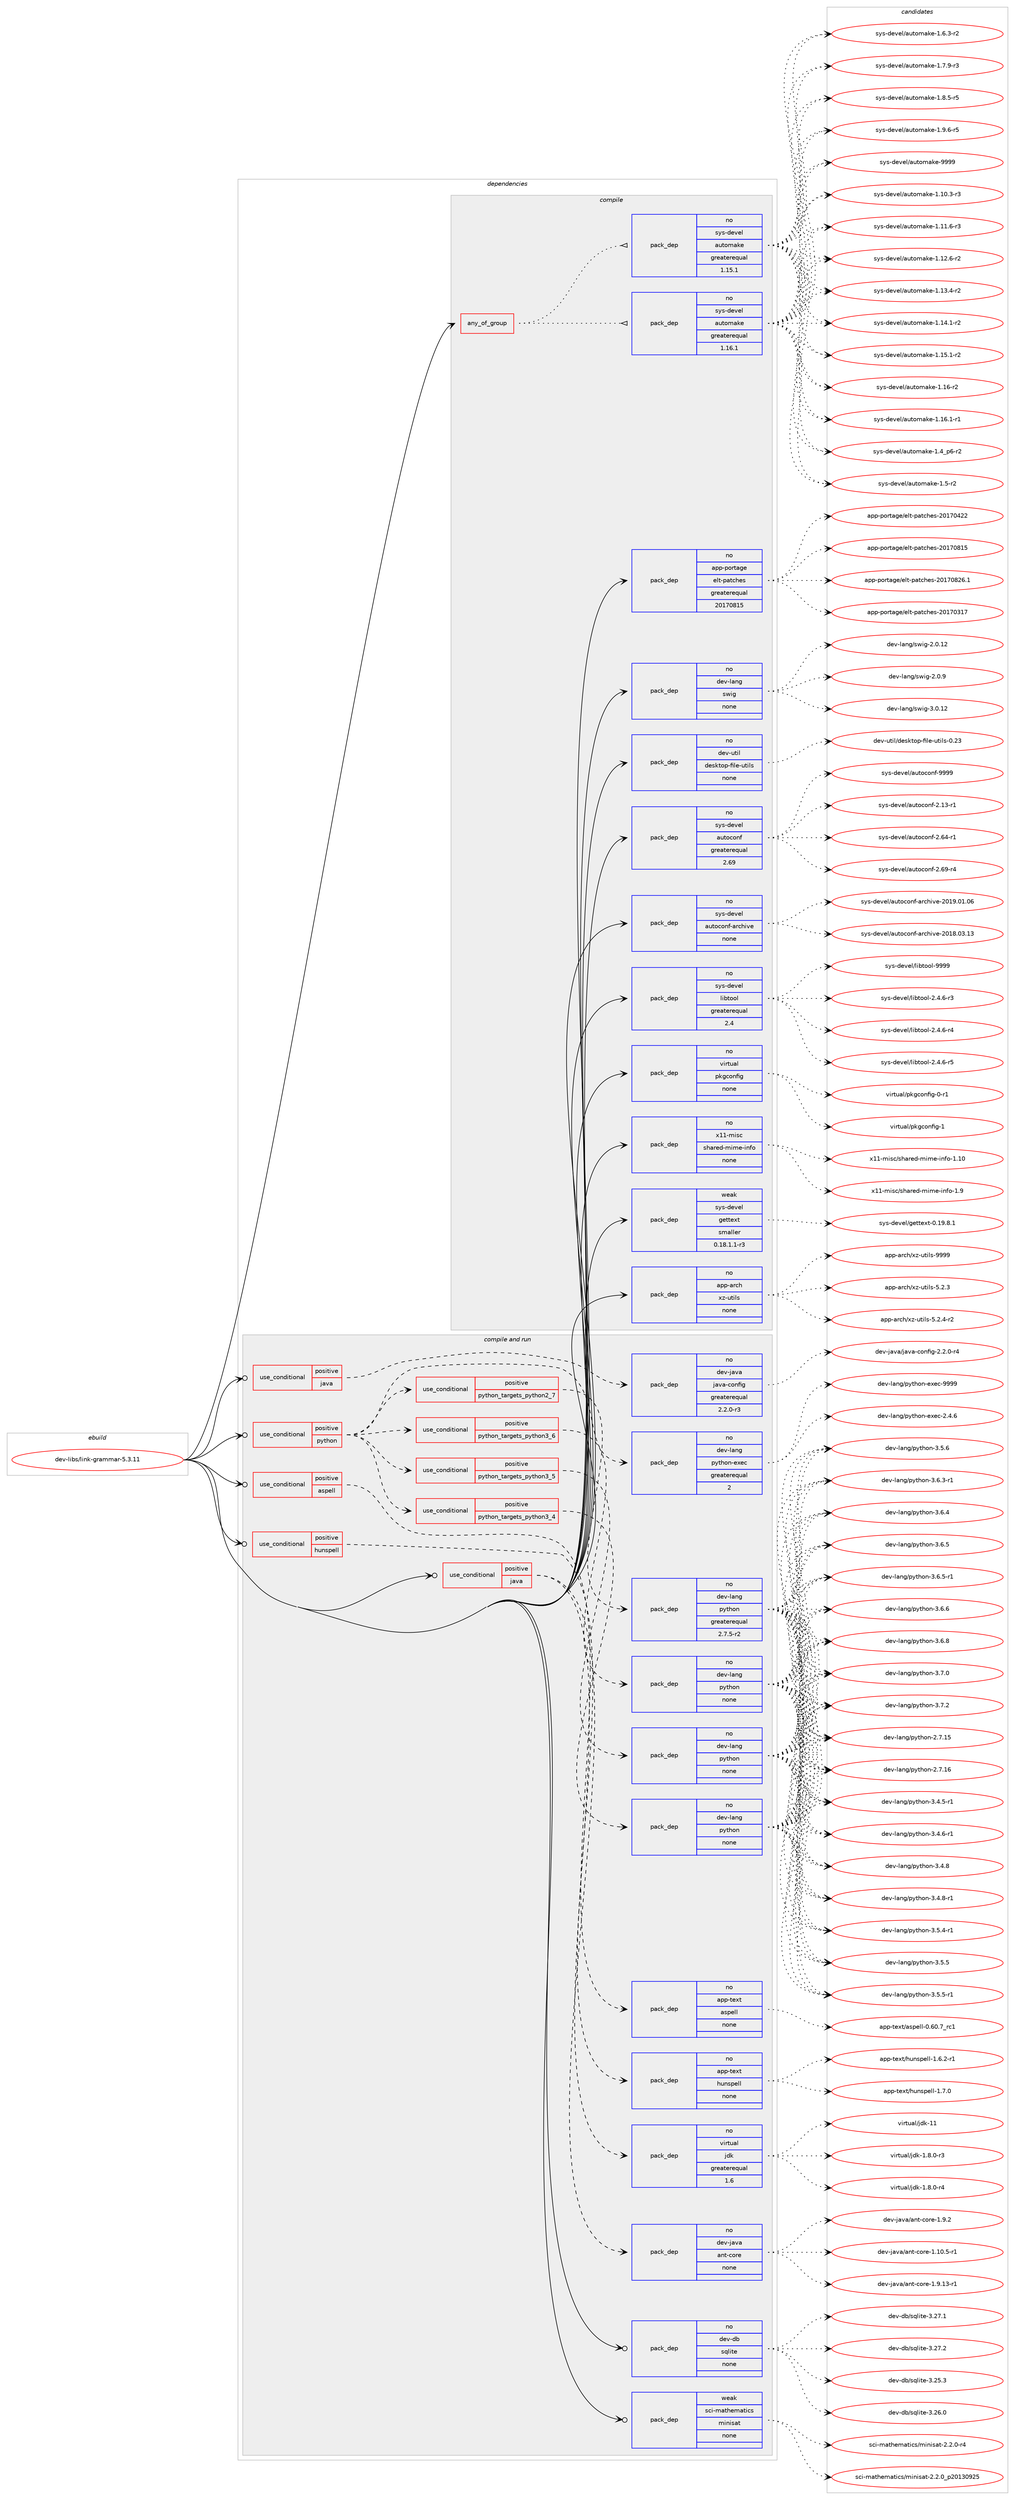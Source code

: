 digraph prolog {

# *************
# Graph options
# *************

newrank=true;
concentrate=true;
compound=true;
graph [rankdir=LR,fontname=Helvetica,fontsize=10,ranksep=1.5];#, ranksep=2.5, nodesep=0.2];
edge  [arrowhead=vee];
node  [fontname=Helvetica,fontsize=10];

# **********
# The ebuild
# **********

subgraph cluster_leftcol {
color=gray;
rank=same;
label=<<i>ebuild</i>>;
id [label="dev-libs/link-grammar-5.3.11", color=red, width=4, href="../dev-libs/link-grammar-5.3.11.svg"];
}

# ****************
# The dependencies
# ****************

subgraph cluster_midcol {
color=gray;
label=<<i>dependencies</i>>;
subgraph cluster_compile {
fillcolor="#eeeeee";
style=filled;
label=<<i>compile</i>>;
subgraph any22369 {
dependency1370519 [label=<<TABLE BORDER="0" CELLBORDER="1" CELLSPACING="0" CELLPADDING="4"><TR><TD CELLPADDING="10">any_of_group</TD></TR></TABLE>>, shape=none, color=red];subgraph pack981054 {
dependency1370520 [label=<<TABLE BORDER="0" CELLBORDER="1" CELLSPACING="0" CELLPADDING="4" WIDTH="220"><TR><TD ROWSPAN="6" CELLPADDING="30">pack_dep</TD></TR><TR><TD WIDTH="110">no</TD></TR><TR><TD>sys-devel</TD></TR><TR><TD>automake</TD></TR><TR><TD>greaterequal</TD></TR><TR><TD>1.16.1</TD></TR></TABLE>>, shape=none, color=blue];
}
dependency1370519:e -> dependency1370520:w [weight=20,style="dotted",arrowhead="oinv"];
subgraph pack981055 {
dependency1370521 [label=<<TABLE BORDER="0" CELLBORDER="1" CELLSPACING="0" CELLPADDING="4" WIDTH="220"><TR><TD ROWSPAN="6" CELLPADDING="30">pack_dep</TD></TR><TR><TD WIDTH="110">no</TD></TR><TR><TD>sys-devel</TD></TR><TR><TD>automake</TD></TR><TR><TD>greaterequal</TD></TR><TR><TD>1.15.1</TD></TR></TABLE>>, shape=none, color=blue];
}
dependency1370519:e -> dependency1370521:w [weight=20,style="dotted",arrowhead="oinv"];
}
id:e -> dependency1370519:w [weight=20,style="solid",arrowhead="vee"];
subgraph pack981056 {
dependency1370522 [label=<<TABLE BORDER="0" CELLBORDER="1" CELLSPACING="0" CELLPADDING="4" WIDTH="220"><TR><TD ROWSPAN="6" CELLPADDING="30">pack_dep</TD></TR><TR><TD WIDTH="110">no</TD></TR><TR><TD>app-arch</TD></TR><TR><TD>xz-utils</TD></TR><TR><TD>none</TD></TR><TR><TD></TD></TR></TABLE>>, shape=none, color=blue];
}
id:e -> dependency1370522:w [weight=20,style="solid",arrowhead="vee"];
subgraph pack981057 {
dependency1370523 [label=<<TABLE BORDER="0" CELLBORDER="1" CELLSPACING="0" CELLPADDING="4" WIDTH="220"><TR><TD ROWSPAN="6" CELLPADDING="30">pack_dep</TD></TR><TR><TD WIDTH="110">no</TD></TR><TR><TD>app-portage</TD></TR><TR><TD>elt-patches</TD></TR><TR><TD>greaterequal</TD></TR><TR><TD>20170815</TD></TR></TABLE>>, shape=none, color=blue];
}
id:e -> dependency1370523:w [weight=20,style="solid",arrowhead="vee"];
subgraph pack981058 {
dependency1370524 [label=<<TABLE BORDER="0" CELLBORDER="1" CELLSPACING="0" CELLPADDING="4" WIDTH="220"><TR><TD ROWSPAN="6" CELLPADDING="30">pack_dep</TD></TR><TR><TD WIDTH="110">no</TD></TR><TR><TD>dev-lang</TD></TR><TR><TD>swig</TD></TR><TR><TD>none</TD></TR><TR><TD></TD></TR></TABLE>>, shape=none, color=blue];
}
id:e -> dependency1370524:w [weight=20,style="solid",arrowhead="vee"];
subgraph pack981059 {
dependency1370525 [label=<<TABLE BORDER="0" CELLBORDER="1" CELLSPACING="0" CELLPADDING="4" WIDTH="220"><TR><TD ROWSPAN="6" CELLPADDING="30">pack_dep</TD></TR><TR><TD WIDTH="110">no</TD></TR><TR><TD>dev-util</TD></TR><TR><TD>desktop-file-utils</TD></TR><TR><TD>none</TD></TR><TR><TD></TD></TR></TABLE>>, shape=none, color=blue];
}
id:e -> dependency1370525:w [weight=20,style="solid",arrowhead="vee"];
subgraph pack981060 {
dependency1370526 [label=<<TABLE BORDER="0" CELLBORDER="1" CELLSPACING="0" CELLPADDING="4" WIDTH="220"><TR><TD ROWSPAN="6" CELLPADDING="30">pack_dep</TD></TR><TR><TD WIDTH="110">no</TD></TR><TR><TD>sys-devel</TD></TR><TR><TD>autoconf</TD></TR><TR><TD>greaterequal</TD></TR><TR><TD>2.69</TD></TR></TABLE>>, shape=none, color=blue];
}
id:e -> dependency1370526:w [weight=20,style="solid",arrowhead="vee"];
subgraph pack981061 {
dependency1370527 [label=<<TABLE BORDER="0" CELLBORDER="1" CELLSPACING="0" CELLPADDING="4" WIDTH="220"><TR><TD ROWSPAN="6" CELLPADDING="30">pack_dep</TD></TR><TR><TD WIDTH="110">no</TD></TR><TR><TD>sys-devel</TD></TR><TR><TD>autoconf-archive</TD></TR><TR><TD>none</TD></TR><TR><TD></TD></TR></TABLE>>, shape=none, color=blue];
}
id:e -> dependency1370527:w [weight=20,style="solid",arrowhead="vee"];
subgraph pack981062 {
dependency1370528 [label=<<TABLE BORDER="0" CELLBORDER="1" CELLSPACING="0" CELLPADDING="4" WIDTH="220"><TR><TD ROWSPAN="6" CELLPADDING="30">pack_dep</TD></TR><TR><TD WIDTH="110">no</TD></TR><TR><TD>sys-devel</TD></TR><TR><TD>libtool</TD></TR><TR><TD>greaterequal</TD></TR><TR><TD>2.4</TD></TR></TABLE>>, shape=none, color=blue];
}
id:e -> dependency1370528:w [weight=20,style="solid",arrowhead="vee"];
subgraph pack981063 {
dependency1370529 [label=<<TABLE BORDER="0" CELLBORDER="1" CELLSPACING="0" CELLPADDING="4" WIDTH="220"><TR><TD ROWSPAN="6" CELLPADDING="30">pack_dep</TD></TR><TR><TD WIDTH="110">no</TD></TR><TR><TD>virtual</TD></TR><TR><TD>pkgconfig</TD></TR><TR><TD>none</TD></TR><TR><TD></TD></TR></TABLE>>, shape=none, color=blue];
}
id:e -> dependency1370529:w [weight=20,style="solid",arrowhead="vee"];
subgraph pack981064 {
dependency1370530 [label=<<TABLE BORDER="0" CELLBORDER="1" CELLSPACING="0" CELLPADDING="4" WIDTH="220"><TR><TD ROWSPAN="6" CELLPADDING="30">pack_dep</TD></TR><TR><TD WIDTH="110">no</TD></TR><TR><TD>x11-misc</TD></TR><TR><TD>shared-mime-info</TD></TR><TR><TD>none</TD></TR><TR><TD></TD></TR></TABLE>>, shape=none, color=blue];
}
id:e -> dependency1370530:w [weight=20,style="solid",arrowhead="vee"];
subgraph pack981065 {
dependency1370531 [label=<<TABLE BORDER="0" CELLBORDER="1" CELLSPACING="0" CELLPADDING="4" WIDTH="220"><TR><TD ROWSPAN="6" CELLPADDING="30">pack_dep</TD></TR><TR><TD WIDTH="110">weak</TD></TR><TR><TD>sys-devel</TD></TR><TR><TD>gettext</TD></TR><TR><TD>smaller</TD></TR><TR><TD>0.18.1.1-r3</TD></TR></TABLE>>, shape=none, color=blue];
}
id:e -> dependency1370531:w [weight=20,style="solid",arrowhead="vee"];
}
subgraph cluster_compileandrun {
fillcolor="#eeeeee";
style=filled;
label=<<i>compile and run</i>>;
subgraph cond366534 {
dependency1370532 [label=<<TABLE BORDER="0" CELLBORDER="1" CELLSPACING="0" CELLPADDING="4"><TR><TD ROWSPAN="3" CELLPADDING="10">use_conditional</TD></TR><TR><TD>positive</TD></TR><TR><TD>aspell</TD></TR></TABLE>>, shape=none, color=red];
subgraph pack981066 {
dependency1370533 [label=<<TABLE BORDER="0" CELLBORDER="1" CELLSPACING="0" CELLPADDING="4" WIDTH="220"><TR><TD ROWSPAN="6" CELLPADDING="30">pack_dep</TD></TR><TR><TD WIDTH="110">no</TD></TR><TR><TD>app-text</TD></TR><TR><TD>aspell</TD></TR><TR><TD>none</TD></TR><TR><TD></TD></TR></TABLE>>, shape=none, color=blue];
}
dependency1370532:e -> dependency1370533:w [weight=20,style="dashed",arrowhead="vee"];
}
id:e -> dependency1370532:w [weight=20,style="solid",arrowhead="odotvee"];
subgraph cond366535 {
dependency1370534 [label=<<TABLE BORDER="0" CELLBORDER="1" CELLSPACING="0" CELLPADDING="4"><TR><TD ROWSPAN="3" CELLPADDING="10">use_conditional</TD></TR><TR><TD>positive</TD></TR><TR><TD>hunspell</TD></TR></TABLE>>, shape=none, color=red];
subgraph pack981067 {
dependency1370535 [label=<<TABLE BORDER="0" CELLBORDER="1" CELLSPACING="0" CELLPADDING="4" WIDTH="220"><TR><TD ROWSPAN="6" CELLPADDING="30">pack_dep</TD></TR><TR><TD WIDTH="110">no</TD></TR><TR><TD>app-text</TD></TR><TR><TD>hunspell</TD></TR><TR><TD>none</TD></TR><TR><TD></TD></TR></TABLE>>, shape=none, color=blue];
}
dependency1370534:e -> dependency1370535:w [weight=20,style="dashed",arrowhead="vee"];
}
id:e -> dependency1370534:w [weight=20,style="solid",arrowhead="odotvee"];
subgraph cond366536 {
dependency1370536 [label=<<TABLE BORDER="0" CELLBORDER="1" CELLSPACING="0" CELLPADDING="4"><TR><TD ROWSPAN="3" CELLPADDING="10">use_conditional</TD></TR><TR><TD>positive</TD></TR><TR><TD>java</TD></TR></TABLE>>, shape=none, color=red];
subgraph pack981068 {
dependency1370537 [label=<<TABLE BORDER="0" CELLBORDER="1" CELLSPACING="0" CELLPADDING="4" WIDTH="220"><TR><TD ROWSPAN="6" CELLPADDING="30">pack_dep</TD></TR><TR><TD WIDTH="110">no</TD></TR><TR><TD>dev-java</TD></TR><TR><TD>java-config</TD></TR><TR><TD>greaterequal</TD></TR><TR><TD>2.2.0-r3</TD></TR></TABLE>>, shape=none, color=blue];
}
dependency1370536:e -> dependency1370537:w [weight=20,style="dashed",arrowhead="vee"];
}
id:e -> dependency1370536:w [weight=20,style="solid",arrowhead="odotvee"];
subgraph cond366537 {
dependency1370538 [label=<<TABLE BORDER="0" CELLBORDER="1" CELLSPACING="0" CELLPADDING="4"><TR><TD ROWSPAN="3" CELLPADDING="10">use_conditional</TD></TR><TR><TD>positive</TD></TR><TR><TD>java</TD></TR></TABLE>>, shape=none, color=red];
subgraph pack981069 {
dependency1370539 [label=<<TABLE BORDER="0" CELLBORDER="1" CELLSPACING="0" CELLPADDING="4" WIDTH="220"><TR><TD ROWSPAN="6" CELLPADDING="30">pack_dep</TD></TR><TR><TD WIDTH="110">no</TD></TR><TR><TD>virtual</TD></TR><TR><TD>jdk</TD></TR><TR><TD>greaterequal</TD></TR><TR><TD>1.6</TD></TR></TABLE>>, shape=none, color=blue];
}
dependency1370538:e -> dependency1370539:w [weight=20,style="dashed",arrowhead="vee"];
subgraph pack981070 {
dependency1370540 [label=<<TABLE BORDER="0" CELLBORDER="1" CELLSPACING="0" CELLPADDING="4" WIDTH="220"><TR><TD ROWSPAN="6" CELLPADDING="30">pack_dep</TD></TR><TR><TD WIDTH="110">no</TD></TR><TR><TD>dev-java</TD></TR><TR><TD>ant-core</TD></TR><TR><TD>none</TD></TR><TR><TD></TD></TR></TABLE>>, shape=none, color=blue];
}
dependency1370538:e -> dependency1370540:w [weight=20,style="dashed",arrowhead="vee"];
}
id:e -> dependency1370538:w [weight=20,style="solid",arrowhead="odotvee"];
subgraph cond366538 {
dependency1370541 [label=<<TABLE BORDER="0" CELLBORDER="1" CELLSPACING="0" CELLPADDING="4"><TR><TD ROWSPAN="3" CELLPADDING="10">use_conditional</TD></TR><TR><TD>positive</TD></TR><TR><TD>python</TD></TR></TABLE>>, shape=none, color=red];
subgraph cond366539 {
dependency1370542 [label=<<TABLE BORDER="0" CELLBORDER="1" CELLSPACING="0" CELLPADDING="4"><TR><TD ROWSPAN="3" CELLPADDING="10">use_conditional</TD></TR><TR><TD>positive</TD></TR><TR><TD>python_targets_python2_7</TD></TR></TABLE>>, shape=none, color=red];
subgraph pack981071 {
dependency1370543 [label=<<TABLE BORDER="0" CELLBORDER="1" CELLSPACING="0" CELLPADDING="4" WIDTH="220"><TR><TD ROWSPAN="6" CELLPADDING="30">pack_dep</TD></TR><TR><TD WIDTH="110">no</TD></TR><TR><TD>dev-lang</TD></TR><TR><TD>python</TD></TR><TR><TD>greaterequal</TD></TR><TR><TD>2.7.5-r2</TD></TR></TABLE>>, shape=none, color=blue];
}
dependency1370542:e -> dependency1370543:w [weight=20,style="dashed",arrowhead="vee"];
}
dependency1370541:e -> dependency1370542:w [weight=20,style="dashed",arrowhead="vee"];
subgraph cond366540 {
dependency1370544 [label=<<TABLE BORDER="0" CELLBORDER="1" CELLSPACING="0" CELLPADDING="4"><TR><TD ROWSPAN="3" CELLPADDING="10">use_conditional</TD></TR><TR><TD>positive</TD></TR><TR><TD>python_targets_python3_4</TD></TR></TABLE>>, shape=none, color=red];
subgraph pack981072 {
dependency1370545 [label=<<TABLE BORDER="0" CELLBORDER="1" CELLSPACING="0" CELLPADDING="4" WIDTH="220"><TR><TD ROWSPAN="6" CELLPADDING="30">pack_dep</TD></TR><TR><TD WIDTH="110">no</TD></TR><TR><TD>dev-lang</TD></TR><TR><TD>python</TD></TR><TR><TD>none</TD></TR><TR><TD></TD></TR></TABLE>>, shape=none, color=blue];
}
dependency1370544:e -> dependency1370545:w [weight=20,style="dashed",arrowhead="vee"];
}
dependency1370541:e -> dependency1370544:w [weight=20,style="dashed",arrowhead="vee"];
subgraph cond366541 {
dependency1370546 [label=<<TABLE BORDER="0" CELLBORDER="1" CELLSPACING="0" CELLPADDING="4"><TR><TD ROWSPAN="3" CELLPADDING="10">use_conditional</TD></TR><TR><TD>positive</TD></TR><TR><TD>python_targets_python3_5</TD></TR></TABLE>>, shape=none, color=red];
subgraph pack981073 {
dependency1370547 [label=<<TABLE BORDER="0" CELLBORDER="1" CELLSPACING="0" CELLPADDING="4" WIDTH="220"><TR><TD ROWSPAN="6" CELLPADDING="30">pack_dep</TD></TR><TR><TD WIDTH="110">no</TD></TR><TR><TD>dev-lang</TD></TR><TR><TD>python</TD></TR><TR><TD>none</TD></TR><TR><TD></TD></TR></TABLE>>, shape=none, color=blue];
}
dependency1370546:e -> dependency1370547:w [weight=20,style="dashed",arrowhead="vee"];
}
dependency1370541:e -> dependency1370546:w [weight=20,style="dashed",arrowhead="vee"];
subgraph cond366542 {
dependency1370548 [label=<<TABLE BORDER="0" CELLBORDER="1" CELLSPACING="0" CELLPADDING="4"><TR><TD ROWSPAN="3" CELLPADDING="10">use_conditional</TD></TR><TR><TD>positive</TD></TR><TR><TD>python_targets_python3_6</TD></TR></TABLE>>, shape=none, color=red];
subgraph pack981074 {
dependency1370549 [label=<<TABLE BORDER="0" CELLBORDER="1" CELLSPACING="0" CELLPADDING="4" WIDTH="220"><TR><TD ROWSPAN="6" CELLPADDING="30">pack_dep</TD></TR><TR><TD WIDTH="110">no</TD></TR><TR><TD>dev-lang</TD></TR><TR><TD>python</TD></TR><TR><TD>none</TD></TR><TR><TD></TD></TR></TABLE>>, shape=none, color=blue];
}
dependency1370548:e -> dependency1370549:w [weight=20,style="dashed",arrowhead="vee"];
}
dependency1370541:e -> dependency1370548:w [weight=20,style="dashed",arrowhead="vee"];
subgraph pack981075 {
dependency1370550 [label=<<TABLE BORDER="0" CELLBORDER="1" CELLSPACING="0" CELLPADDING="4" WIDTH="220"><TR><TD ROWSPAN="6" CELLPADDING="30">pack_dep</TD></TR><TR><TD WIDTH="110">no</TD></TR><TR><TD>dev-lang</TD></TR><TR><TD>python-exec</TD></TR><TR><TD>greaterequal</TD></TR><TR><TD>2</TD></TR></TABLE>>, shape=none, color=blue];
}
dependency1370541:e -> dependency1370550:w [weight=20,style="dashed",arrowhead="vee"];
}
id:e -> dependency1370541:w [weight=20,style="solid",arrowhead="odotvee"];
subgraph pack981076 {
dependency1370551 [label=<<TABLE BORDER="0" CELLBORDER="1" CELLSPACING="0" CELLPADDING="4" WIDTH="220"><TR><TD ROWSPAN="6" CELLPADDING="30">pack_dep</TD></TR><TR><TD WIDTH="110">no</TD></TR><TR><TD>dev-db</TD></TR><TR><TD>sqlite</TD></TR><TR><TD>none</TD></TR><TR><TD></TD></TR></TABLE>>, shape=none, color=blue];
}
id:e -> dependency1370551:w [weight=20,style="solid",arrowhead="odotvee"];
subgraph pack981077 {
dependency1370552 [label=<<TABLE BORDER="0" CELLBORDER="1" CELLSPACING="0" CELLPADDING="4" WIDTH="220"><TR><TD ROWSPAN="6" CELLPADDING="30">pack_dep</TD></TR><TR><TD WIDTH="110">weak</TD></TR><TR><TD>sci-mathematics</TD></TR><TR><TD>minisat</TD></TR><TR><TD>none</TD></TR><TR><TD></TD></TR></TABLE>>, shape=none, color=blue];
}
id:e -> dependency1370552:w [weight=20,style="solid",arrowhead="odotvee"];
}
subgraph cluster_run {
fillcolor="#eeeeee";
style=filled;
label=<<i>run</i>>;
}
}

# **************
# The candidates
# **************

subgraph cluster_choices {
rank=same;
color=gray;
label=<<i>candidates</i>>;

subgraph choice981054 {
color=black;
nodesep=1;
choice11512111545100101118101108479711711611110997107101454946494846514511451 [label="sys-devel/automake-1.10.3-r3", color=red, width=4,href="../sys-devel/automake-1.10.3-r3.svg"];
choice11512111545100101118101108479711711611110997107101454946494946544511451 [label="sys-devel/automake-1.11.6-r3", color=red, width=4,href="../sys-devel/automake-1.11.6-r3.svg"];
choice11512111545100101118101108479711711611110997107101454946495046544511450 [label="sys-devel/automake-1.12.6-r2", color=red, width=4,href="../sys-devel/automake-1.12.6-r2.svg"];
choice11512111545100101118101108479711711611110997107101454946495146524511450 [label="sys-devel/automake-1.13.4-r2", color=red, width=4,href="../sys-devel/automake-1.13.4-r2.svg"];
choice11512111545100101118101108479711711611110997107101454946495246494511450 [label="sys-devel/automake-1.14.1-r2", color=red, width=4,href="../sys-devel/automake-1.14.1-r2.svg"];
choice11512111545100101118101108479711711611110997107101454946495346494511450 [label="sys-devel/automake-1.15.1-r2", color=red, width=4,href="../sys-devel/automake-1.15.1-r2.svg"];
choice1151211154510010111810110847971171161111099710710145494649544511450 [label="sys-devel/automake-1.16-r2", color=red, width=4,href="../sys-devel/automake-1.16-r2.svg"];
choice11512111545100101118101108479711711611110997107101454946495446494511449 [label="sys-devel/automake-1.16.1-r1", color=red, width=4,href="../sys-devel/automake-1.16.1-r1.svg"];
choice115121115451001011181011084797117116111109971071014549465295112544511450 [label="sys-devel/automake-1.4_p6-r2", color=red, width=4,href="../sys-devel/automake-1.4_p6-r2.svg"];
choice11512111545100101118101108479711711611110997107101454946534511450 [label="sys-devel/automake-1.5-r2", color=red, width=4,href="../sys-devel/automake-1.5-r2.svg"];
choice115121115451001011181011084797117116111109971071014549465446514511450 [label="sys-devel/automake-1.6.3-r2", color=red, width=4,href="../sys-devel/automake-1.6.3-r2.svg"];
choice115121115451001011181011084797117116111109971071014549465546574511451 [label="sys-devel/automake-1.7.9-r3", color=red, width=4,href="../sys-devel/automake-1.7.9-r3.svg"];
choice115121115451001011181011084797117116111109971071014549465646534511453 [label="sys-devel/automake-1.8.5-r5", color=red, width=4,href="../sys-devel/automake-1.8.5-r5.svg"];
choice115121115451001011181011084797117116111109971071014549465746544511453 [label="sys-devel/automake-1.9.6-r5", color=red, width=4,href="../sys-devel/automake-1.9.6-r5.svg"];
choice115121115451001011181011084797117116111109971071014557575757 [label="sys-devel/automake-9999", color=red, width=4,href="../sys-devel/automake-9999.svg"];
dependency1370520:e -> choice11512111545100101118101108479711711611110997107101454946494846514511451:w [style=dotted,weight="100"];
dependency1370520:e -> choice11512111545100101118101108479711711611110997107101454946494946544511451:w [style=dotted,weight="100"];
dependency1370520:e -> choice11512111545100101118101108479711711611110997107101454946495046544511450:w [style=dotted,weight="100"];
dependency1370520:e -> choice11512111545100101118101108479711711611110997107101454946495146524511450:w [style=dotted,weight="100"];
dependency1370520:e -> choice11512111545100101118101108479711711611110997107101454946495246494511450:w [style=dotted,weight="100"];
dependency1370520:e -> choice11512111545100101118101108479711711611110997107101454946495346494511450:w [style=dotted,weight="100"];
dependency1370520:e -> choice1151211154510010111810110847971171161111099710710145494649544511450:w [style=dotted,weight="100"];
dependency1370520:e -> choice11512111545100101118101108479711711611110997107101454946495446494511449:w [style=dotted,weight="100"];
dependency1370520:e -> choice115121115451001011181011084797117116111109971071014549465295112544511450:w [style=dotted,weight="100"];
dependency1370520:e -> choice11512111545100101118101108479711711611110997107101454946534511450:w [style=dotted,weight="100"];
dependency1370520:e -> choice115121115451001011181011084797117116111109971071014549465446514511450:w [style=dotted,weight="100"];
dependency1370520:e -> choice115121115451001011181011084797117116111109971071014549465546574511451:w [style=dotted,weight="100"];
dependency1370520:e -> choice115121115451001011181011084797117116111109971071014549465646534511453:w [style=dotted,weight="100"];
dependency1370520:e -> choice115121115451001011181011084797117116111109971071014549465746544511453:w [style=dotted,weight="100"];
dependency1370520:e -> choice115121115451001011181011084797117116111109971071014557575757:w [style=dotted,weight="100"];
}
subgraph choice981055 {
color=black;
nodesep=1;
choice11512111545100101118101108479711711611110997107101454946494846514511451 [label="sys-devel/automake-1.10.3-r3", color=red, width=4,href="../sys-devel/automake-1.10.3-r3.svg"];
choice11512111545100101118101108479711711611110997107101454946494946544511451 [label="sys-devel/automake-1.11.6-r3", color=red, width=4,href="../sys-devel/automake-1.11.6-r3.svg"];
choice11512111545100101118101108479711711611110997107101454946495046544511450 [label="sys-devel/automake-1.12.6-r2", color=red, width=4,href="../sys-devel/automake-1.12.6-r2.svg"];
choice11512111545100101118101108479711711611110997107101454946495146524511450 [label="sys-devel/automake-1.13.4-r2", color=red, width=4,href="../sys-devel/automake-1.13.4-r2.svg"];
choice11512111545100101118101108479711711611110997107101454946495246494511450 [label="sys-devel/automake-1.14.1-r2", color=red, width=4,href="../sys-devel/automake-1.14.1-r2.svg"];
choice11512111545100101118101108479711711611110997107101454946495346494511450 [label="sys-devel/automake-1.15.1-r2", color=red, width=4,href="../sys-devel/automake-1.15.1-r2.svg"];
choice1151211154510010111810110847971171161111099710710145494649544511450 [label="sys-devel/automake-1.16-r2", color=red, width=4,href="../sys-devel/automake-1.16-r2.svg"];
choice11512111545100101118101108479711711611110997107101454946495446494511449 [label="sys-devel/automake-1.16.1-r1", color=red, width=4,href="../sys-devel/automake-1.16.1-r1.svg"];
choice115121115451001011181011084797117116111109971071014549465295112544511450 [label="sys-devel/automake-1.4_p6-r2", color=red, width=4,href="../sys-devel/automake-1.4_p6-r2.svg"];
choice11512111545100101118101108479711711611110997107101454946534511450 [label="sys-devel/automake-1.5-r2", color=red, width=4,href="../sys-devel/automake-1.5-r2.svg"];
choice115121115451001011181011084797117116111109971071014549465446514511450 [label="sys-devel/automake-1.6.3-r2", color=red, width=4,href="../sys-devel/automake-1.6.3-r2.svg"];
choice115121115451001011181011084797117116111109971071014549465546574511451 [label="sys-devel/automake-1.7.9-r3", color=red, width=4,href="../sys-devel/automake-1.7.9-r3.svg"];
choice115121115451001011181011084797117116111109971071014549465646534511453 [label="sys-devel/automake-1.8.5-r5", color=red, width=4,href="../sys-devel/automake-1.8.5-r5.svg"];
choice115121115451001011181011084797117116111109971071014549465746544511453 [label="sys-devel/automake-1.9.6-r5", color=red, width=4,href="../sys-devel/automake-1.9.6-r5.svg"];
choice115121115451001011181011084797117116111109971071014557575757 [label="sys-devel/automake-9999", color=red, width=4,href="../sys-devel/automake-9999.svg"];
dependency1370521:e -> choice11512111545100101118101108479711711611110997107101454946494846514511451:w [style=dotted,weight="100"];
dependency1370521:e -> choice11512111545100101118101108479711711611110997107101454946494946544511451:w [style=dotted,weight="100"];
dependency1370521:e -> choice11512111545100101118101108479711711611110997107101454946495046544511450:w [style=dotted,weight="100"];
dependency1370521:e -> choice11512111545100101118101108479711711611110997107101454946495146524511450:w [style=dotted,weight="100"];
dependency1370521:e -> choice11512111545100101118101108479711711611110997107101454946495246494511450:w [style=dotted,weight="100"];
dependency1370521:e -> choice11512111545100101118101108479711711611110997107101454946495346494511450:w [style=dotted,weight="100"];
dependency1370521:e -> choice1151211154510010111810110847971171161111099710710145494649544511450:w [style=dotted,weight="100"];
dependency1370521:e -> choice11512111545100101118101108479711711611110997107101454946495446494511449:w [style=dotted,weight="100"];
dependency1370521:e -> choice115121115451001011181011084797117116111109971071014549465295112544511450:w [style=dotted,weight="100"];
dependency1370521:e -> choice11512111545100101118101108479711711611110997107101454946534511450:w [style=dotted,weight="100"];
dependency1370521:e -> choice115121115451001011181011084797117116111109971071014549465446514511450:w [style=dotted,weight="100"];
dependency1370521:e -> choice115121115451001011181011084797117116111109971071014549465546574511451:w [style=dotted,weight="100"];
dependency1370521:e -> choice115121115451001011181011084797117116111109971071014549465646534511453:w [style=dotted,weight="100"];
dependency1370521:e -> choice115121115451001011181011084797117116111109971071014549465746544511453:w [style=dotted,weight="100"];
dependency1370521:e -> choice115121115451001011181011084797117116111109971071014557575757:w [style=dotted,weight="100"];
}
subgraph choice981056 {
color=black;
nodesep=1;
choice971121124597114991044712012245117116105108115455346504651 [label="app-arch/xz-utils-5.2.3", color=red, width=4,href="../app-arch/xz-utils-5.2.3.svg"];
choice9711211245971149910447120122451171161051081154553465046524511450 [label="app-arch/xz-utils-5.2.4-r2", color=red, width=4,href="../app-arch/xz-utils-5.2.4-r2.svg"];
choice9711211245971149910447120122451171161051081154557575757 [label="app-arch/xz-utils-9999", color=red, width=4,href="../app-arch/xz-utils-9999.svg"];
dependency1370522:e -> choice971121124597114991044712012245117116105108115455346504651:w [style=dotted,weight="100"];
dependency1370522:e -> choice9711211245971149910447120122451171161051081154553465046524511450:w [style=dotted,weight="100"];
dependency1370522:e -> choice9711211245971149910447120122451171161051081154557575757:w [style=dotted,weight="100"];
}
subgraph choice981057 {
color=black;
nodesep=1;
choice97112112451121111141169710310147101108116451129711699104101115455048495548514955 [label="app-portage/elt-patches-20170317", color=red, width=4,href="../app-portage/elt-patches-20170317.svg"];
choice97112112451121111141169710310147101108116451129711699104101115455048495548525050 [label="app-portage/elt-patches-20170422", color=red, width=4,href="../app-portage/elt-patches-20170422.svg"];
choice97112112451121111141169710310147101108116451129711699104101115455048495548564953 [label="app-portage/elt-patches-20170815", color=red, width=4,href="../app-portage/elt-patches-20170815.svg"];
choice971121124511211111411697103101471011081164511297116991041011154550484955485650544649 [label="app-portage/elt-patches-20170826.1", color=red, width=4,href="../app-portage/elt-patches-20170826.1.svg"];
dependency1370523:e -> choice97112112451121111141169710310147101108116451129711699104101115455048495548514955:w [style=dotted,weight="100"];
dependency1370523:e -> choice97112112451121111141169710310147101108116451129711699104101115455048495548525050:w [style=dotted,weight="100"];
dependency1370523:e -> choice97112112451121111141169710310147101108116451129711699104101115455048495548564953:w [style=dotted,weight="100"];
dependency1370523:e -> choice971121124511211111411697103101471011081164511297116991041011154550484955485650544649:w [style=dotted,weight="100"];
}
subgraph choice981058 {
color=black;
nodesep=1;
choice10010111845108971101034711511910510345504648464950 [label="dev-lang/swig-2.0.12", color=red, width=4,href="../dev-lang/swig-2.0.12.svg"];
choice100101118451089711010347115119105103455046484657 [label="dev-lang/swig-2.0.9", color=red, width=4,href="../dev-lang/swig-2.0.9.svg"];
choice10010111845108971101034711511910510345514648464950 [label="dev-lang/swig-3.0.12", color=red, width=4,href="../dev-lang/swig-3.0.12.svg"];
dependency1370524:e -> choice10010111845108971101034711511910510345504648464950:w [style=dotted,weight="100"];
dependency1370524:e -> choice100101118451089711010347115119105103455046484657:w [style=dotted,weight="100"];
dependency1370524:e -> choice10010111845108971101034711511910510345514648464950:w [style=dotted,weight="100"];
}
subgraph choice981059 {
color=black;
nodesep=1;
choice100101118451171161051084710010111510711611111245102105108101451171161051081154548465051 [label="dev-util/desktop-file-utils-0.23", color=red, width=4,href="../dev-util/desktop-file-utils-0.23.svg"];
dependency1370525:e -> choice100101118451171161051084710010111510711611111245102105108101451171161051081154548465051:w [style=dotted,weight="100"];
}
subgraph choice981060 {
color=black;
nodesep=1;
choice1151211154510010111810110847971171161119911111010245504649514511449 [label="sys-devel/autoconf-2.13-r1", color=red, width=4,href="../sys-devel/autoconf-2.13-r1.svg"];
choice1151211154510010111810110847971171161119911111010245504654524511449 [label="sys-devel/autoconf-2.64-r1", color=red, width=4,href="../sys-devel/autoconf-2.64-r1.svg"];
choice1151211154510010111810110847971171161119911111010245504654574511452 [label="sys-devel/autoconf-2.69-r4", color=red, width=4,href="../sys-devel/autoconf-2.69-r4.svg"];
choice115121115451001011181011084797117116111991111101024557575757 [label="sys-devel/autoconf-9999", color=red, width=4,href="../sys-devel/autoconf-9999.svg"];
dependency1370526:e -> choice1151211154510010111810110847971171161119911111010245504649514511449:w [style=dotted,weight="100"];
dependency1370526:e -> choice1151211154510010111810110847971171161119911111010245504654524511449:w [style=dotted,weight="100"];
dependency1370526:e -> choice1151211154510010111810110847971171161119911111010245504654574511452:w [style=dotted,weight="100"];
dependency1370526:e -> choice115121115451001011181011084797117116111991111101024557575757:w [style=dotted,weight="100"];
}
subgraph choice981061 {
color=black;
nodesep=1;
choice115121115451001011181011084797117116111991111101024597114991041051181014550484956464851464951 [label="sys-devel/autoconf-archive-2018.03.13", color=red, width=4,href="../sys-devel/autoconf-archive-2018.03.13.svg"];
choice115121115451001011181011084797117116111991111101024597114991041051181014550484957464849464854 [label="sys-devel/autoconf-archive-2019.01.06", color=red, width=4,href="../sys-devel/autoconf-archive-2019.01.06.svg"];
dependency1370527:e -> choice115121115451001011181011084797117116111991111101024597114991041051181014550484956464851464951:w [style=dotted,weight="100"];
dependency1370527:e -> choice115121115451001011181011084797117116111991111101024597114991041051181014550484957464849464854:w [style=dotted,weight="100"];
}
subgraph choice981062 {
color=black;
nodesep=1;
choice1151211154510010111810110847108105981161111111084550465246544511451 [label="sys-devel/libtool-2.4.6-r3", color=red, width=4,href="../sys-devel/libtool-2.4.6-r3.svg"];
choice1151211154510010111810110847108105981161111111084550465246544511452 [label="sys-devel/libtool-2.4.6-r4", color=red, width=4,href="../sys-devel/libtool-2.4.6-r4.svg"];
choice1151211154510010111810110847108105981161111111084550465246544511453 [label="sys-devel/libtool-2.4.6-r5", color=red, width=4,href="../sys-devel/libtool-2.4.6-r5.svg"];
choice1151211154510010111810110847108105981161111111084557575757 [label="sys-devel/libtool-9999", color=red, width=4,href="../sys-devel/libtool-9999.svg"];
dependency1370528:e -> choice1151211154510010111810110847108105981161111111084550465246544511451:w [style=dotted,weight="100"];
dependency1370528:e -> choice1151211154510010111810110847108105981161111111084550465246544511452:w [style=dotted,weight="100"];
dependency1370528:e -> choice1151211154510010111810110847108105981161111111084550465246544511453:w [style=dotted,weight="100"];
dependency1370528:e -> choice1151211154510010111810110847108105981161111111084557575757:w [style=dotted,weight="100"];
}
subgraph choice981063 {
color=black;
nodesep=1;
choice11810511411611797108471121071039911111010210510345484511449 [label="virtual/pkgconfig-0-r1", color=red, width=4,href="../virtual/pkgconfig-0-r1.svg"];
choice1181051141161179710847112107103991111101021051034549 [label="virtual/pkgconfig-1", color=red, width=4,href="../virtual/pkgconfig-1.svg"];
dependency1370529:e -> choice11810511411611797108471121071039911111010210510345484511449:w [style=dotted,weight="100"];
dependency1370529:e -> choice1181051141161179710847112107103991111101021051034549:w [style=dotted,weight="100"];
}
subgraph choice981064 {
color=black;
nodesep=1;
choice12049494510910511599471151049711410110045109105109101451051101021114549464948 [label="x11-misc/shared-mime-info-1.10", color=red, width=4,href="../x11-misc/shared-mime-info-1.10.svg"];
choice120494945109105115994711510497114101100451091051091014510511010211145494657 [label="x11-misc/shared-mime-info-1.9", color=red, width=4,href="../x11-misc/shared-mime-info-1.9.svg"];
dependency1370530:e -> choice12049494510910511599471151049711410110045109105109101451051101021114549464948:w [style=dotted,weight="100"];
dependency1370530:e -> choice120494945109105115994711510497114101100451091051091014510511010211145494657:w [style=dotted,weight="100"];
}
subgraph choice981065 {
color=black;
nodesep=1;
choice1151211154510010111810110847103101116116101120116454846495746564649 [label="sys-devel/gettext-0.19.8.1", color=red, width=4,href="../sys-devel/gettext-0.19.8.1.svg"];
dependency1370531:e -> choice1151211154510010111810110847103101116116101120116454846495746564649:w [style=dotted,weight="100"];
}
subgraph choice981066 {
color=black;
nodesep=1;
choice9711211245116101120116479711511210110810845484654484655951149949 [label="app-text/aspell-0.60.7_rc1", color=red, width=4,href="../app-text/aspell-0.60.7_rc1.svg"];
dependency1370533:e -> choice9711211245116101120116479711511210110810845484654484655951149949:w [style=dotted,weight="100"];
}
subgraph choice981067 {
color=black;
nodesep=1;
choice9711211245116101120116471041171101151121011081084549465446504511449 [label="app-text/hunspell-1.6.2-r1", color=red, width=4,href="../app-text/hunspell-1.6.2-r1.svg"];
choice971121124511610112011647104117110115112101108108454946554648 [label="app-text/hunspell-1.7.0", color=red, width=4,href="../app-text/hunspell-1.7.0.svg"];
dependency1370535:e -> choice9711211245116101120116471041171101151121011081084549465446504511449:w [style=dotted,weight="100"];
dependency1370535:e -> choice971121124511610112011647104117110115112101108108454946554648:w [style=dotted,weight="100"];
}
subgraph choice981068 {
color=black;
nodesep=1;
choice10010111845106971189747106971189745991111101021051034550465046484511452 [label="dev-java/java-config-2.2.0-r4", color=red, width=4,href="../dev-java/java-config-2.2.0-r4.svg"];
dependency1370537:e -> choice10010111845106971189747106971189745991111101021051034550465046484511452:w [style=dotted,weight="100"];
}
subgraph choice981069 {
color=black;
nodesep=1;
choice11810511411611797108471061001074549465646484511451 [label="virtual/jdk-1.8.0-r3", color=red, width=4,href="../virtual/jdk-1.8.0-r3.svg"];
choice11810511411611797108471061001074549465646484511452 [label="virtual/jdk-1.8.0-r4", color=red, width=4,href="../virtual/jdk-1.8.0-r4.svg"];
choice1181051141161179710847106100107454949 [label="virtual/jdk-11", color=red, width=4,href="../virtual/jdk-11.svg"];
dependency1370539:e -> choice11810511411611797108471061001074549465646484511451:w [style=dotted,weight="100"];
dependency1370539:e -> choice11810511411611797108471061001074549465646484511452:w [style=dotted,weight="100"];
dependency1370539:e -> choice1181051141161179710847106100107454949:w [style=dotted,weight="100"];
}
subgraph choice981070 {
color=black;
nodesep=1;
choice10010111845106971189747971101164599111114101454946494846534511449 [label="dev-java/ant-core-1.10.5-r1", color=red, width=4,href="../dev-java/ant-core-1.10.5-r1.svg"];
choice10010111845106971189747971101164599111114101454946574649514511449 [label="dev-java/ant-core-1.9.13-r1", color=red, width=4,href="../dev-java/ant-core-1.9.13-r1.svg"];
choice10010111845106971189747971101164599111114101454946574650 [label="dev-java/ant-core-1.9.2", color=red, width=4,href="../dev-java/ant-core-1.9.2.svg"];
dependency1370540:e -> choice10010111845106971189747971101164599111114101454946494846534511449:w [style=dotted,weight="100"];
dependency1370540:e -> choice10010111845106971189747971101164599111114101454946574649514511449:w [style=dotted,weight="100"];
dependency1370540:e -> choice10010111845106971189747971101164599111114101454946574650:w [style=dotted,weight="100"];
}
subgraph choice981071 {
color=black;
nodesep=1;
choice10010111845108971101034711212111610411111045504655464953 [label="dev-lang/python-2.7.15", color=red, width=4,href="../dev-lang/python-2.7.15.svg"];
choice10010111845108971101034711212111610411111045504655464954 [label="dev-lang/python-2.7.16", color=red, width=4,href="../dev-lang/python-2.7.16.svg"];
choice1001011184510897110103471121211161041111104551465246534511449 [label="dev-lang/python-3.4.5-r1", color=red, width=4,href="../dev-lang/python-3.4.5-r1.svg"];
choice1001011184510897110103471121211161041111104551465246544511449 [label="dev-lang/python-3.4.6-r1", color=red, width=4,href="../dev-lang/python-3.4.6-r1.svg"];
choice100101118451089711010347112121116104111110455146524656 [label="dev-lang/python-3.4.8", color=red, width=4,href="../dev-lang/python-3.4.8.svg"];
choice1001011184510897110103471121211161041111104551465246564511449 [label="dev-lang/python-3.4.8-r1", color=red, width=4,href="../dev-lang/python-3.4.8-r1.svg"];
choice1001011184510897110103471121211161041111104551465346524511449 [label="dev-lang/python-3.5.4-r1", color=red, width=4,href="../dev-lang/python-3.5.4-r1.svg"];
choice100101118451089711010347112121116104111110455146534653 [label="dev-lang/python-3.5.5", color=red, width=4,href="../dev-lang/python-3.5.5.svg"];
choice1001011184510897110103471121211161041111104551465346534511449 [label="dev-lang/python-3.5.5-r1", color=red, width=4,href="../dev-lang/python-3.5.5-r1.svg"];
choice100101118451089711010347112121116104111110455146534654 [label="dev-lang/python-3.5.6", color=red, width=4,href="../dev-lang/python-3.5.6.svg"];
choice1001011184510897110103471121211161041111104551465446514511449 [label="dev-lang/python-3.6.3-r1", color=red, width=4,href="../dev-lang/python-3.6.3-r1.svg"];
choice100101118451089711010347112121116104111110455146544652 [label="dev-lang/python-3.6.4", color=red, width=4,href="../dev-lang/python-3.6.4.svg"];
choice100101118451089711010347112121116104111110455146544653 [label="dev-lang/python-3.6.5", color=red, width=4,href="../dev-lang/python-3.6.5.svg"];
choice1001011184510897110103471121211161041111104551465446534511449 [label="dev-lang/python-3.6.5-r1", color=red, width=4,href="../dev-lang/python-3.6.5-r1.svg"];
choice100101118451089711010347112121116104111110455146544654 [label="dev-lang/python-3.6.6", color=red, width=4,href="../dev-lang/python-3.6.6.svg"];
choice100101118451089711010347112121116104111110455146544656 [label="dev-lang/python-3.6.8", color=red, width=4,href="../dev-lang/python-3.6.8.svg"];
choice100101118451089711010347112121116104111110455146554648 [label="dev-lang/python-3.7.0", color=red, width=4,href="../dev-lang/python-3.7.0.svg"];
choice100101118451089711010347112121116104111110455146554650 [label="dev-lang/python-3.7.2", color=red, width=4,href="../dev-lang/python-3.7.2.svg"];
dependency1370543:e -> choice10010111845108971101034711212111610411111045504655464953:w [style=dotted,weight="100"];
dependency1370543:e -> choice10010111845108971101034711212111610411111045504655464954:w [style=dotted,weight="100"];
dependency1370543:e -> choice1001011184510897110103471121211161041111104551465246534511449:w [style=dotted,weight="100"];
dependency1370543:e -> choice1001011184510897110103471121211161041111104551465246544511449:w [style=dotted,weight="100"];
dependency1370543:e -> choice100101118451089711010347112121116104111110455146524656:w [style=dotted,weight="100"];
dependency1370543:e -> choice1001011184510897110103471121211161041111104551465246564511449:w [style=dotted,weight="100"];
dependency1370543:e -> choice1001011184510897110103471121211161041111104551465346524511449:w [style=dotted,weight="100"];
dependency1370543:e -> choice100101118451089711010347112121116104111110455146534653:w [style=dotted,weight="100"];
dependency1370543:e -> choice1001011184510897110103471121211161041111104551465346534511449:w [style=dotted,weight="100"];
dependency1370543:e -> choice100101118451089711010347112121116104111110455146534654:w [style=dotted,weight="100"];
dependency1370543:e -> choice1001011184510897110103471121211161041111104551465446514511449:w [style=dotted,weight="100"];
dependency1370543:e -> choice100101118451089711010347112121116104111110455146544652:w [style=dotted,weight="100"];
dependency1370543:e -> choice100101118451089711010347112121116104111110455146544653:w [style=dotted,weight="100"];
dependency1370543:e -> choice1001011184510897110103471121211161041111104551465446534511449:w [style=dotted,weight="100"];
dependency1370543:e -> choice100101118451089711010347112121116104111110455146544654:w [style=dotted,weight="100"];
dependency1370543:e -> choice100101118451089711010347112121116104111110455146544656:w [style=dotted,weight="100"];
dependency1370543:e -> choice100101118451089711010347112121116104111110455146554648:w [style=dotted,weight="100"];
dependency1370543:e -> choice100101118451089711010347112121116104111110455146554650:w [style=dotted,weight="100"];
}
subgraph choice981072 {
color=black;
nodesep=1;
choice10010111845108971101034711212111610411111045504655464953 [label="dev-lang/python-2.7.15", color=red, width=4,href="../dev-lang/python-2.7.15.svg"];
choice10010111845108971101034711212111610411111045504655464954 [label="dev-lang/python-2.7.16", color=red, width=4,href="../dev-lang/python-2.7.16.svg"];
choice1001011184510897110103471121211161041111104551465246534511449 [label="dev-lang/python-3.4.5-r1", color=red, width=4,href="../dev-lang/python-3.4.5-r1.svg"];
choice1001011184510897110103471121211161041111104551465246544511449 [label="dev-lang/python-3.4.6-r1", color=red, width=4,href="../dev-lang/python-3.4.6-r1.svg"];
choice100101118451089711010347112121116104111110455146524656 [label="dev-lang/python-3.4.8", color=red, width=4,href="../dev-lang/python-3.4.8.svg"];
choice1001011184510897110103471121211161041111104551465246564511449 [label="dev-lang/python-3.4.8-r1", color=red, width=4,href="../dev-lang/python-3.4.8-r1.svg"];
choice1001011184510897110103471121211161041111104551465346524511449 [label="dev-lang/python-3.5.4-r1", color=red, width=4,href="../dev-lang/python-3.5.4-r1.svg"];
choice100101118451089711010347112121116104111110455146534653 [label="dev-lang/python-3.5.5", color=red, width=4,href="../dev-lang/python-3.5.5.svg"];
choice1001011184510897110103471121211161041111104551465346534511449 [label="dev-lang/python-3.5.5-r1", color=red, width=4,href="../dev-lang/python-3.5.5-r1.svg"];
choice100101118451089711010347112121116104111110455146534654 [label="dev-lang/python-3.5.6", color=red, width=4,href="../dev-lang/python-3.5.6.svg"];
choice1001011184510897110103471121211161041111104551465446514511449 [label="dev-lang/python-3.6.3-r1", color=red, width=4,href="../dev-lang/python-3.6.3-r1.svg"];
choice100101118451089711010347112121116104111110455146544652 [label="dev-lang/python-3.6.4", color=red, width=4,href="../dev-lang/python-3.6.4.svg"];
choice100101118451089711010347112121116104111110455146544653 [label="dev-lang/python-3.6.5", color=red, width=4,href="../dev-lang/python-3.6.5.svg"];
choice1001011184510897110103471121211161041111104551465446534511449 [label="dev-lang/python-3.6.5-r1", color=red, width=4,href="../dev-lang/python-3.6.5-r1.svg"];
choice100101118451089711010347112121116104111110455146544654 [label="dev-lang/python-3.6.6", color=red, width=4,href="../dev-lang/python-3.6.6.svg"];
choice100101118451089711010347112121116104111110455146544656 [label="dev-lang/python-3.6.8", color=red, width=4,href="../dev-lang/python-3.6.8.svg"];
choice100101118451089711010347112121116104111110455146554648 [label="dev-lang/python-3.7.0", color=red, width=4,href="../dev-lang/python-3.7.0.svg"];
choice100101118451089711010347112121116104111110455146554650 [label="dev-lang/python-3.7.2", color=red, width=4,href="../dev-lang/python-3.7.2.svg"];
dependency1370545:e -> choice10010111845108971101034711212111610411111045504655464953:w [style=dotted,weight="100"];
dependency1370545:e -> choice10010111845108971101034711212111610411111045504655464954:w [style=dotted,weight="100"];
dependency1370545:e -> choice1001011184510897110103471121211161041111104551465246534511449:w [style=dotted,weight="100"];
dependency1370545:e -> choice1001011184510897110103471121211161041111104551465246544511449:w [style=dotted,weight="100"];
dependency1370545:e -> choice100101118451089711010347112121116104111110455146524656:w [style=dotted,weight="100"];
dependency1370545:e -> choice1001011184510897110103471121211161041111104551465246564511449:w [style=dotted,weight="100"];
dependency1370545:e -> choice1001011184510897110103471121211161041111104551465346524511449:w [style=dotted,weight="100"];
dependency1370545:e -> choice100101118451089711010347112121116104111110455146534653:w [style=dotted,weight="100"];
dependency1370545:e -> choice1001011184510897110103471121211161041111104551465346534511449:w [style=dotted,weight="100"];
dependency1370545:e -> choice100101118451089711010347112121116104111110455146534654:w [style=dotted,weight="100"];
dependency1370545:e -> choice1001011184510897110103471121211161041111104551465446514511449:w [style=dotted,weight="100"];
dependency1370545:e -> choice100101118451089711010347112121116104111110455146544652:w [style=dotted,weight="100"];
dependency1370545:e -> choice100101118451089711010347112121116104111110455146544653:w [style=dotted,weight="100"];
dependency1370545:e -> choice1001011184510897110103471121211161041111104551465446534511449:w [style=dotted,weight="100"];
dependency1370545:e -> choice100101118451089711010347112121116104111110455146544654:w [style=dotted,weight="100"];
dependency1370545:e -> choice100101118451089711010347112121116104111110455146544656:w [style=dotted,weight="100"];
dependency1370545:e -> choice100101118451089711010347112121116104111110455146554648:w [style=dotted,weight="100"];
dependency1370545:e -> choice100101118451089711010347112121116104111110455146554650:w [style=dotted,weight="100"];
}
subgraph choice981073 {
color=black;
nodesep=1;
choice10010111845108971101034711212111610411111045504655464953 [label="dev-lang/python-2.7.15", color=red, width=4,href="../dev-lang/python-2.7.15.svg"];
choice10010111845108971101034711212111610411111045504655464954 [label="dev-lang/python-2.7.16", color=red, width=4,href="../dev-lang/python-2.7.16.svg"];
choice1001011184510897110103471121211161041111104551465246534511449 [label="dev-lang/python-3.4.5-r1", color=red, width=4,href="../dev-lang/python-3.4.5-r1.svg"];
choice1001011184510897110103471121211161041111104551465246544511449 [label="dev-lang/python-3.4.6-r1", color=red, width=4,href="../dev-lang/python-3.4.6-r1.svg"];
choice100101118451089711010347112121116104111110455146524656 [label="dev-lang/python-3.4.8", color=red, width=4,href="../dev-lang/python-3.4.8.svg"];
choice1001011184510897110103471121211161041111104551465246564511449 [label="dev-lang/python-3.4.8-r1", color=red, width=4,href="../dev-lang/python-3.4.8-r1.svg"];
choice1001011184510897110103471121211161041111104551465346524511449 [label="dev-lang/python-3.5.4-r1", color=red, width=4,href="../dev-lang/python-3.5.4-r1.svg"];
choice100101118451089711010347112121116104111110455146534653 [label="dev-lang/python-3.5.5", color=red, width=4,href="../dev-lang/python-3.5.5.svg"];
choice1001011184510897110103471121211161041111104551465346534511449 [label="dev-lang/python-3.5.5-r1", color=red, width=4,href="../dev-lang/python-3.5.5-r1.svg"];
choice100101118451089711010347112121116104111110455146534654 [label="dev-lang/python-3.5.6", color=red, width=4,href="../dev-lang/python-3.5.6.svg"];
choice1001011184510897110103471121211161041111104551465446514511449 [label="dev-lang/python-3.6.3-r1", color=red, width=4,href="../dev-lang/python-3.6.3-r1.svg"];
choice100101118451089711010347112121116104111110455146544652 [label="dev-lang/python-3.6.4", color=red, width=4,href="../dev-lang/python-3.6.4.svg"];
choice100101118451089711010347112121116104111110455146544653 [label="dev-lang/python-3.6.5", color=red, width=4,href="../dev-lang/python-3.6.5.svg"];
choice1001011184510897110103471121211161041111104551465446534511449 [label="dev-lang/python-3.6.5-r1", color=red, width=4,href="../dev-lang/python-3.6.5-r1.svg"];
choice100101118451089711010347112121116104111110455146544654 [label="dev-lang/python-3.6.6", color=red, width=4,href="../dev-lang/python-3.6.6.svg"];
choice100101118451089711010347112121116104111110455146544656 [label="dev-lang/python-3.6.8", color=red, width=4,href="../dev-lang/python-3.6.8.svg"];
choice100101118451089711010347112121116104111110455146554648 [label="dev-lang/python-3.7.0", color=red, width=4,href="../dev-lang/python-3.7.0.svg"];
choice100101118451089711010347112121116104111110455146554650 [label="dev-lang/python-3.7.2", color=red, width=4,href="../dev-lang/python-3.7.2.svg"];
dependency1370547:e -> choice10010111845108971101034711212111610411111045504655464953:w [style=dotted,weight="100"];
dependency1370547:e -> choice10010111845108971101034711212111610411111045504655464954:w [style=dotted,weight="100"];
dependency1370547:e -> choice1001011184510897110103471121211161041111104551465246534511449:w [style=dotted,weight="100"];
dependency1370547:e -> choice1001011184510897110103471121211161041111104551465246544511449:w [style=dotted,weight="100"];
dependency1370547:e -> choice100101118451089711010347112121116104111110455146524656:w [style=dotted,weight="100"];
dependency1370547:e -> choice1001011184510897110103471121211161041111104551465246564511449:w [style=dotted,weight="100"];
dependency1370547:e -> choice1001011184510897110103471121211161041111104551465346524511449:w [style=dotted,weight="100"];
dependency1370547:e -> choice100101118451089711010347112121116104111110455146534653:w [style=dotted,weight="100"];
dependency1370547:e -> choice1001011184510897110103471121211161041111104551465346534511449:w [style=dotted,weight="100"];
dependency1370547:e -> choice100101118451089711010347112121116104111110455146534654:w [style=dotted,weight="100"];
dependency1370547:e -> choice1001011184510897110103471121211161041111104551465446514511449:w [style=dotted,weight="100"];
dependency1370547:e -> choice100101118451089711010347112121116104111110455146544652:w [style=dotted,weight="100"];
dependency1370547:e -> choice100101118451089711010347112121116104111110455146544653:w [style=dotted,weight="100"];
dependency1370547:e -> choice1001011184510897110103471121211161041111104551465446534511449:w [style=dotted,weight="100"];
dependency1370547:e -> choice100101118451089711010347112121116104111110455146544654:w [style=dotted,weight="100"];
dependency1370547:e -> choice100101118451089711010347112121116104111110455146544656:w [style=dotted,weight="100"];
dependency1370547:e -> choice100101118451089711010347112121116104111110455146554648:w [style=dotted,weight="100"];
dependency1370547:e -> choice100101118451089711010347112121116104111110455146554650:w [style=dotted,weight="100"];
}
subgraph choice981074 {
color=black;
nodesep=1;
choice10010111845108971101034711212111610411111045504655464953 [label="dev-lang/python-2.7.15", color=red, width=4,href="../dev-lang/python-2.7.15.svg"];
choice10010111845108971101034711212111610411111045504655464954 [label="dev-lang/python-2.7.16", color=red, width=4,href="../dev-lang/python-2.7.16.svg"];
choice1001011184510897110103471121211161041111104551465246534511449 [label="dev-lang/python-3.4.5-r1", color=red, width=4,href="../dev-lang/python-3.4.5-r1.svg"];
choice1001011184510897110103471121211161041111104551465246544511449 [label="dev-lang/python-3.4.6-r1", color=red, width=4,href="../dev-lang/python-3.4.6-r1.svg"];
choice100101118451089711010347112121116104111110455146524656 [label="dev-lang/python-3.4.8", color=red, width=4,href="../dev-lang/python-3.4.8.svg"];
choice1001011184510897110103471121211161041111104551465246564511449 [label="dev-lang/python-3.4.8-r1", color=red, width=4,href="../dev-lang/python-3.4.8-r1.svg"];
choice1001011184510897110103471121211161041111104551465346524511449 [label="dev-lang/python-3.5.4-r1", color=red, width=4,href="../dev-lang/python-3.5.4-r1.svg"];
choice100101118451089711010347112121116104111110455146534653 [label="dev-lang/python-3.5.5", color=red, width=4,href="../dev-lang/python-3.5.5.svg"];
choice1001011184510897110103471121211161041111104551465346534511449 [label="dev-lang/python-3.5.5-r1", color=red, width=4,href="../dev-lang/python-3.5.5-r1.svg"];
choice100101118451089711010347112121116104111110455146534654 [label="dev-lang/python-3.5.6", color=red, width=4,href="../dev-lang/python-3.5.6.svg"];
choice1001011184510897110103471121211161041111104551465446514511449 [label="dev-lang/python-3.6.3-r1", color=red, width=4,href="../dev-lang/python-3.6.3-r1.svg"];
choice100101118451089711010347112121116104111110455146544652 [label="dev-lang/python-3.6.4", color=red, width=4,href="../dev-lang/python-3.6.4.svg"];
choice100101118451089711010347112121116104111110455146544653 [label="dev-lang/python-3.6.5", color=red, width=4,href="../dev-lang/python-3.6.5.svg"];
choice1001011184510897110103471121211161041111104551465446534511449 [label="dev-lang/python-3.6.5-r1", color=red, width=4,href="../dev-lang/python-3.6.5-r1.svg"];
choice100101118451089711010347112121116104111110455146544654 [label="dev-lang/python-3.6.6", color=red, width=4,href="../dev-lang/python-3.6.6.svg"];
choice100101118451089711010347112121116104111110455146544656 [label="dev-lang/python-3.6.8", color=red, width=4,href="../dev-lang/python-3.6.8.svg"];
choice100101118451089711010347112121116104111110455146554648 [label="dev-lang/python-3.7.0", color=red, width=4,href="../dev-lang/python-3.7.0.svg"];
choice100101118451089711010347112121116104111110455146554650 [label="dev-lang/python-3.7.2", color=red, width=4,href="../dev-lang/python-3.7.2.svg"];
dependency1370549:e -> choice10010111845108971101034711212111610411111045504655464953:w [style=dotted,weight="100"];
dependency1370549:e -> choice10010111845108971101034711212111610411111045504655464954:w [style=dotted,weight="100"];
dependency1370549:e -> choice1001011184510897110103471121211161041111104551465246534511449:w [style=dotted,weight="100"];
dependency1370549:e -> choice1001011184510897110103471121211161041111104551465246544511449:w [style=dotted,weight="100"];
dependency1370549:e -> choice100101118451089711010347112121116104111110455146524656:w [style=dotted,weight="100"];
dependency1370549:e -> choice1001011184510897110103471121211161041111104551465246564511449:w [style=dotted,weight="100"];
dependency1370549:e -> choice1001011184510897110103471121211161041111104551465346524511449:w [style=dotted,weight="100"];
dependency1370549:e -> choice100101118451089711010347112121116104111110455146534653:w [style=dotted,weight="100"];
dependency1370549:e -> choice1001011184510897110103471121211161041111104551465346534511449:w [style=dotted,weight="100"];
dependency1370549:e -> choice100101118451089711010347112121116104111110455146534654:w [style=dotted,weight="100"];
dependency1370549:e -> choice1001011184510897110103471121211161041111104551465446514511449:w [style=dotted,weight="100"];
dependency1370549:e -> choice100101118451089711010347112121116104111110455146544652:w [style=dotted,weight="100"];
dependency1370549:e -> choice100101118451089711010347112121116104111110455146544653:w [style=dotted,weight="100"];
dependency1370549:e -> choice1001011184510897110103471121211161041111104551465446534511449:w [style=dotted,weight="100"];
dependency1370549:e -> choice100101118451089711010347112121116104111110455146544654:w [style=dotted,weight="100"];
dependency1370549:e -> choice100101118451089711010347112121116104111110455146544656:w [style=dotted,weight="100"];
dependency1370549:e -> choice100101118451089711010347112121116104111110455146554648:w [style=dotted,weight="100"];
dependency1370549:e -> choice100101118451089711010347112121116104111110455146554650:w [style=dotted,weight="100"];
}
subgraph choice981075 {
color=black;
nodesep=1;
choice1001011184510897110103471121211161041111104510112010199455046524654 [label="dev-lang/python-exec-2.4.6", color=red, width=4,href="../dev-lang/python-exec-2.4.6.svg"];
choice10010111845108971101034711212111610411111045101120101994557575757 [label="dev-lang/python-exec-9999", color=red, width=4,href="../dev-lang/python-exec-9999.svg"];
dependency1370550:e -> choice1001011184510897110103471121211161041111104510112010199455046524654:w [style=dotted,weight="100"];
dependency1370550:e -> choice10010111845108971101034711212111610411111045101120101994557575757:w [style=dotted,weight="100"];
}
subgraph choice981076 {
color=black;
nodesep=1;
choice10010111845100984711511310810511610145514650534651 [label="dev-db/sqlite-3.25.3", color=red, width=4,href="../dev-db/sqlite-3.25.3.svg"];
choice10010111845100984711511310810511610145514650544648 [label="dev-db/sqlite-3.26.0", color=red, width=4,href="../dev-db/sqlite-3.26.0.svg"];
choice10010111845100984711511310810511610145514650554649 [label="dev-db/sqlite-3.27.1", color=red, width=4,href="../dev-db/sqlite-3.27.1.svg"];
choice10010111845100984711511310810511610145514650554650 [label="dev-db/sqlite-3.27.2", color=red, width=4,href="../dev-db/sqlite-3.27.2.svg"];
dependency1370551:e -> choice10010111845100984711511310810511610145514650534651:w [style=dotted,weight="100"];
dependency1370551:e -> choice10010111845100984711511310810511610145514650544648:w [style=dotted,weight="100"];
dependency1370551:e -> choice10010111845100984711511310810511610145514650554649:w [style=dotted,weight="100"];
dependency1370551:e -> choice10010111845100984711511310810511610145514650554650:w [style=dotted,weight="100"];
}
subgraph choice981077 {
color=black;
nodesep=1;
choice115991054510997116104101109971161059911547109105110105115971164550465046484511452 [label="sci-mathematics/minisat-2.2.0-r4", color=red, width=4,href="../sci-mathematics/minisat-2.2.0-r4.svg"];
choice11599105451099711610410110997116105991154710910511010511597116455046504648951125048495148575053 [label="sci-mathematics/minisat-2.2.0_p20130925", color=red, width=4,href="../sci-mathematics/minisat-2.2.0_p20130925.svg"];
dependency1370552:e -> choice115991054510997116104101109971161059911547109105110105115971164550465046484511452:w [style=dotted,weight="100"];
dependency1370552:e -> choice11599105451099711610410110997116105991154710910511010511597116455046504648951125048495148575053:w [style=dotted,weight="100"];
}
}

}

